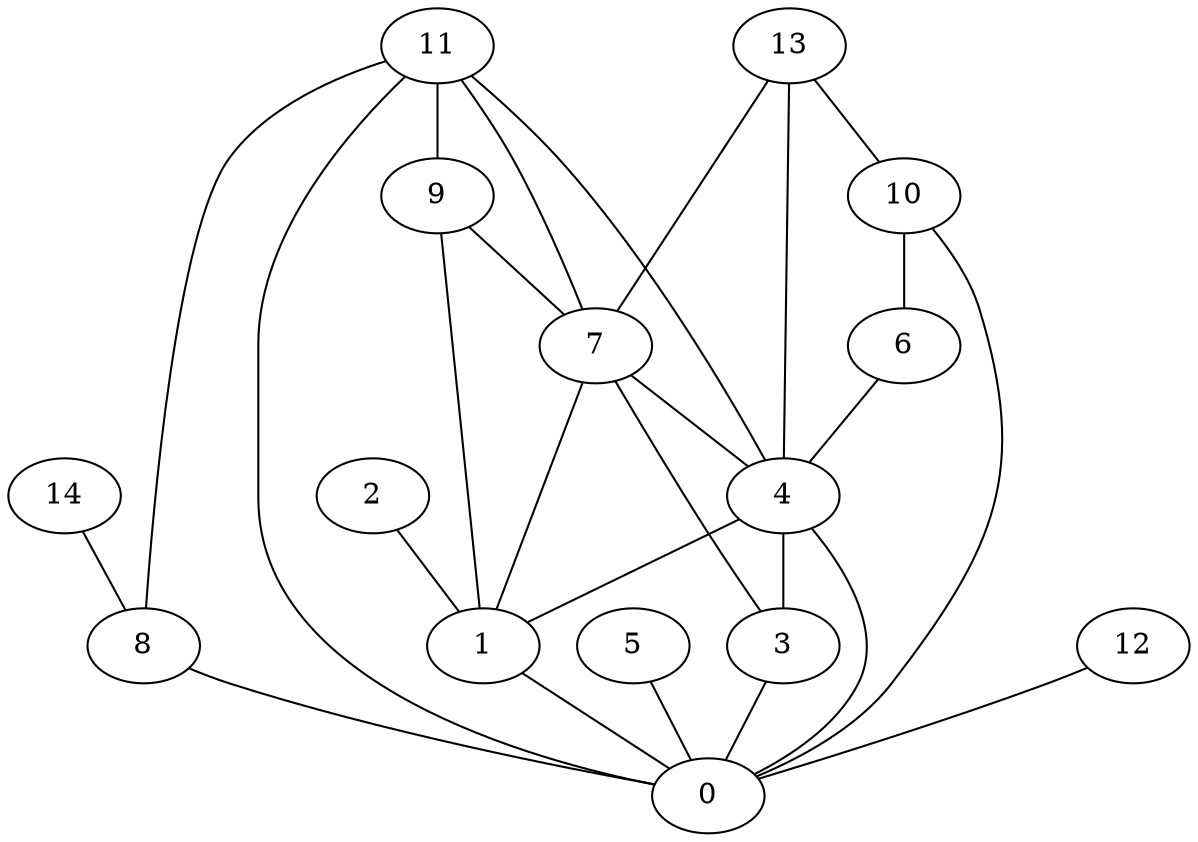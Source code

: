 digraph "sensornet-topology" {
label = "";
rankdir="BT";"0"->"1" [arrowhead = "both"] 
"0"->"3" [arrowhead = "both"] 
"0"->"4" [arrowhead = "both"] 
"0"->"5" [arrowhead = "both"] 
"0"->"8" [arrowhead = "both"] 
"0"->"10" [arrowhead = "both"] 
"0"->"11" [arrowhead = "both"] 
"0"->"12" [arrowhead = "both"] 
"1"->"2" [arrowhead = "both"] 
"1"->"4" [arrowhead = "both"] 
"1"->"7" [arrowhead = "both"] 
"1"->"9" [arrowhead = "both"] 
"3"->"4" [arrowhead = "both"] 
"3"->"7" [arrowhead = "both"] 
"4"->"6" [arrowhead = "both"] 
"4"->"7" [arrowhead = "both"] 
"4"->"11" [arrowhead = "both"] 
"4"->"13" [arrowhead = "both"] 
"6"->"10" [arrowhead = "both"] 
"7"->"9" [arrowhead = "both"] 
"7"->"11" [arrowhead = "both"] 
"7"->"13" [arrowhead = "both"] 
"8"->"11" [arrowhead = "both"] 
"8"->"14" [arrowhead = "both"] 
"9"->"11" [arrowhead = "both"] 
"10"->"13" [arrowhead = "both"] 
}